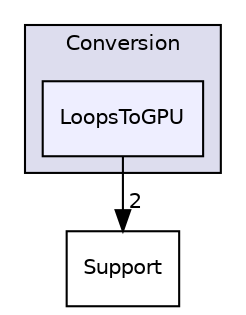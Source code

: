 digraph "include/mlir/Conversion/LoopsToGPU" {
  bgcolor=transparent;
  compound=true
  node [ fontsize="10", fontname="Helvetica"];
  edge [ labelfontsize="10", labelfontname="Helvetica"];
  subgraph clusterdir_37f3372f1e76d74ffd54613af9306e43 {
    graph [ bgcolor="#ddddee", pencolor="black", label="Conversion" fontname="Helvetica", fontsize="10", URL="dir_37f3372f1e76d74ffd54613af9306e43.html"]
  dir_54e84e268b5e23daad2c984546ed6e88 [shape=box, label="LoopsToGPU", style="filled", fillcolor="#eeeeff", pencolor="black", URL="dir_54e84e268b5e23daad2c984546ed6e88.html"];
  }
  dir_f61d47671007dfdb592580b61f960d39 [shape=box label="Support" URL="dir_f61d47671007dfdb592580b61f960d39.html"];
  dir_54e84e268b5e23daad2c984546ed6e88->dir_f61d47671007dfdb592580b61f960d39 [headlabel="2", labeldistance=1.5 headhref="dir_000022_000047.html"];
}
